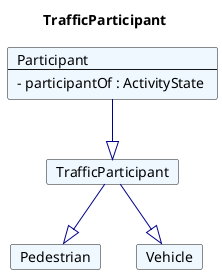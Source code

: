 @startuml
Title TrafficParticipant 

Card TrafficParticipant #F0F8FF [
TrafficParticipant
]
Card Participant #F0F8FF [
Participant
----
- participantOf : ActivityState 
]
Participant --|> TrafficParticipant  #00008B 
Card Pedestrian #F0F8FF [
Pedestrian
]
TrafficParticipant --|> Pedestrian  #00008B 
Card Vehicle #F0F8FF [
Vehicle
]
TrafficParticipant --|> Vehicle  #00008B 
@enduml